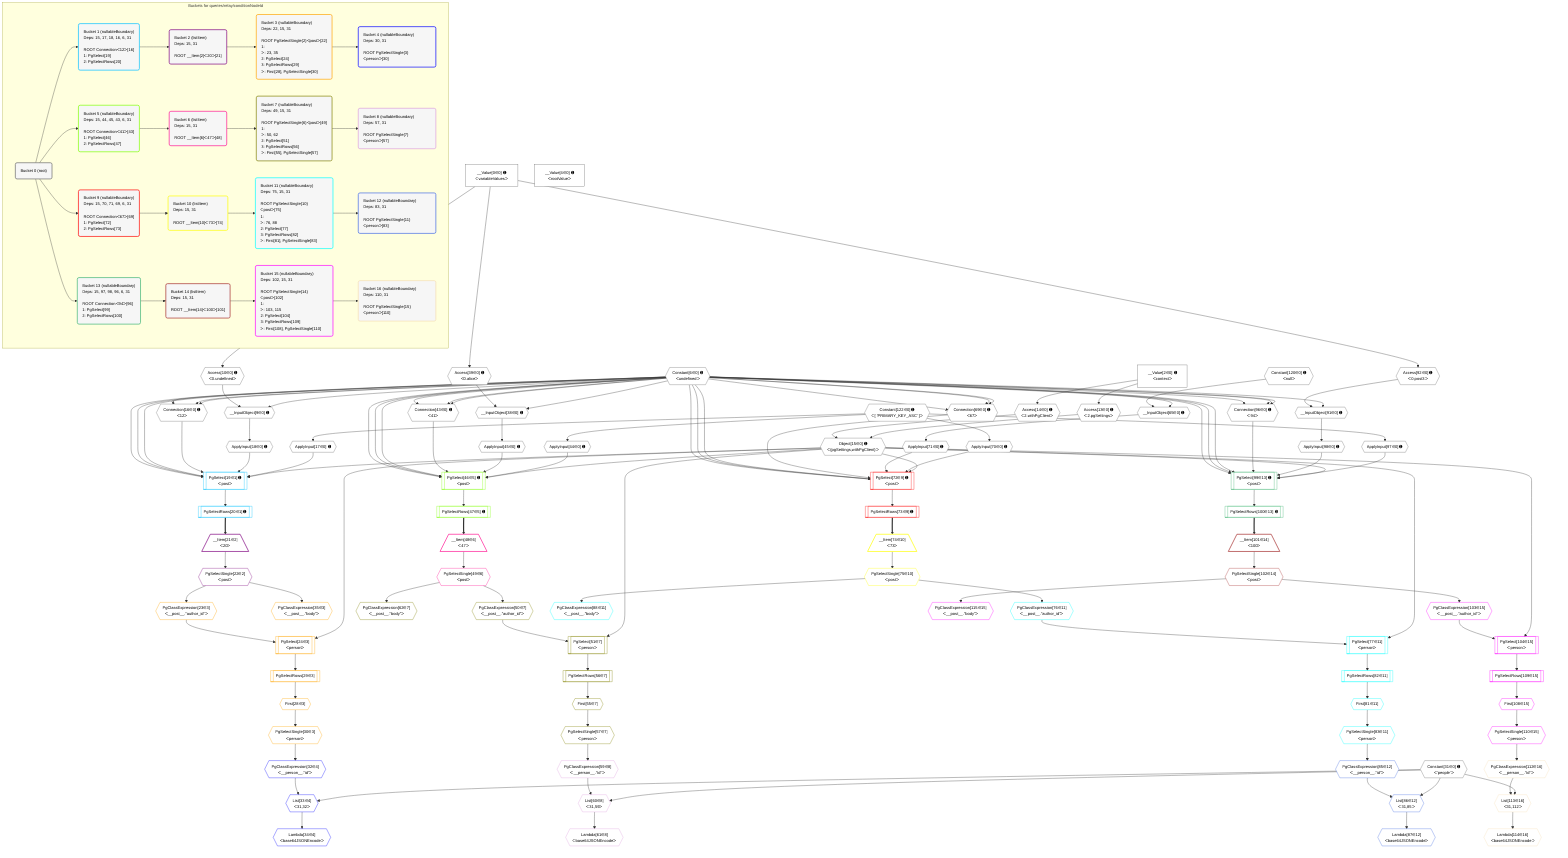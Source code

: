%%{init: {'themeVariables': { 'fontSize': '12px'}}}%%
graph TD
    classDef path fill:#eee,stroke:#000,color:#000
    classDef plan fill:#fff,stroke-width:1px,color:#000
    classDef itemplan fill:#fff,stroke-width:2px,color:#000
    classDef unbatchedplan fill:#dff,stroke-width:1px,color:#000
    classDef sideeffectplan fill:#fcc,stroke-width:2px,color:#000
    classDef bucket fill:#f6f6f6,color:#000,stroke-width:2px,text-align:left


    %% plan dependencies
    Connection16{{"Connection[16∈0] ➊<br />ᐸ12ᐳ"}}:::plan
    Constant6{{"Constant[6∈0] ➊<br />ᐸundefinedᐳ"}}:::plan
    Constant6 & Constant6 & Constant6 --> Connection16
    Connection43{{"Connection[43∈0] ➊<br />ᐸ41ᐳ"}}:::plan
    Constant6 & Constant6 & Constant6 --> Connection43
    Connection69{{"Connection[69∈0] ➊<br />ᐸ67ᐳ"}}:::plan
    Constant6 & Constant6 & Constant6 --> Connection69
    Connection96{{"Connection[96∈0] ➊<br />ᐸ94ᐳ"}}:::plan
    Constant6 & Constant6 & Constant6 --> Connection96
    __InputObject9{{"__InputObject[9∈0] ➊"}}:::plan
    Access10{{"Access[10∈0] ➊<br />ᐸ0.undefinedᐳ"}}:::plan
    Constant6 & Access10 --> __InputObject9
    Object15{{"Object[15∈0] ➊<br />ᐸ{pgSettings,withPgClient}ᐳ"}}:::plan
    Access13{{"Access[13∈0] ➊<br />ᐸ2.pgSettingsᐳ"}}:::plan
    Access14{{"Access[14∈0] ➊<br />ᐸ2.withPgClientᐳ"}}:::plan
    Access13 & Access14 --> Object15
    __InputObject38{{"__InputObject[38∈0] ➊"}}:::plan
    Access39{{"Access[39∈0] ➊<br />ᐸ0.aliceᐳ"}}:::plan
    Constant6 & Access39 --> __InputObject38
    __InputObject65{{"__InputObject[65∈0] ➊"}}:::plan
    Constant120{{"Constant[120∈0] ➊<br />ᐸnullᐳ"}}:::plan
    Constant6 & Constant120 --> __InputObject65
    __InputObject91{{"__InputObject[91∈0] ➊"}}:::plan
    Access92{{"Access[92∈0] ➊<br />ᐸ0.post3ᐳ"}}:::plan
    Constant6 & Access92 --> __InputObject91
    __Value0["__Value[0∈0] ➊<br />ᐸvariableValuesᐳ"]:::plan
    __Value0 --> Access10
    __Value2["__Value[2∈0] ➊<br />ᐸcontextᐳ"]:::plan
    __Value2 --> Access13
    __Value2 --> Access14
    ApplyInput17{{"ApplyInput[17∈0] ➊"}}:::plan
    Constant122{{"Constant[122∈0] ➊<br />ᐸ[ 'PRIMARY_KEY_ASC' ]ᐳ"}}:::plan
    Constant122 --> ApplyInput17
    ApplyInput18{{"ApplyInput[18∈0] ➊"}}:::plan
    __InputObject9 --> ApplyInput18
    __Value0 --> Access39
    ApplyInput44{{"ApplyInput[44∈0] ➊"}}:::plan
    Constant122 --> ApplyInput44
    ApplyInput45{{"ApplyInput[45∈0] ➊"}}:::plan
    __InputObject38 --> ApplyInput45
    ApplyInput70{{"ApplyInput[70∈0] ➊"}}:::plan
    Constant122 --> ApplyInput70
    ApplyInput71{{"ApplyInput[71∈0] ➊"}}:::plan
    __InputObject65 --> ApplyInput71
    __Value0 --> Access92
    ApplyInput97{{"ApplyInput[97∈0] ➊"}}:::plan
    Constant122 --> ApplyInput97
    ApplyInput98{{"ApplyInput[98∈0] ➊"}}:::plan
    __InputObject91 --> ApplyInput98
    __Value4["__Value[4∈0] ➊<br />ᐸrootValueᐳ"]:::plan
    Constant31{{"Constant[31∈0] ➊<br />ᐸ'people'ᐳ"}}:::plan
    PgSelect19[["PgSelect[19∈1] ➊<br />ᐸpostᐳ"]]:::plan
    Object15 & ApplyInput17 & ApplyInput18 & Connection16 & Constant6 & Constant6 & Constant6 --> PgSelect19
    PgSelectRows20[["PgSelectRows[20∈1] ➊"]]:::plan
    PgSelect19 --> PgSelectRows20
    __Item21[/"__Item[21∈2]<br />ᐸ20ᐳ"\]:::itemplan
    PgSelectRows20 ==> __Item21
    PgSelectSingle22{{"PgSelectSingle[22∈2]<br />ᐸpostᐳ"}}:::plan
    __Item21 --> PgSelectSingle22
    PgSelect24[["PgSelect[24∈3]<br />ᐸpersonᐳ"]]:::plan
    PgClassExpression23{{"PgClassExpression[23∈3]<br />ᐸ__post__.”author_id”ᐳ"}}:::plan
    Object15 & PgClassExpression23 --> PgSelect24
    PgSelectSingle22 --> PgClassExpression23
    First28{{"First[28∈3]"}}:::plan
    PgSelectRows29[["PgSelectRows[29∈3]"]]:::plan
    PgSelectRows29 --> First28
    PgSelect24 --> PgSelectRows29
    PgSelectSingle30{{"PgSelectSingle[30∈3]<br />ᐸpersonᐳ"}}:::plan
    First28 --> PgSelectSingle30
    PgClassExpression35{{"PgClassExpression[35∈3]<br />ᐸ__post__.”body”ᐳ"}}:::plan
    PgSelectSingle22 --> PgClassExpression35
    List33{{"List[33∈4]<br />ᐸ31,32ᐳ"}}:::plan
    PgClassExpression32{{"PgClassExpression[32∈4]<br />ᐸ__person__.”id”ᐳ"}}:::plan
    Constant31 & PgClassExpression32 --> List33
    PgSelectSingle30 --> PgClassExpression32
    Lambda34{{"Lambda[34∈4]<br />ᐸbase64JSONEncodeᐳ"}}:::plan
    List33 --> Lambda34
    PgSelect46[["PgSelect[46∈5] ➊<br />ᐸpostᐳ"]]:::plan
    Object15 & ApplyInput44 & ApplyInput45 & Connection43 & Constant6 & Constant6 & Constant6 --> PgSelect46
    PgSelectRows47[["PgSelectRows[47∈5] ➊"]]:::plan
    PgSelect46 --> PgSelectRows47
    __Item48[/"__Item[48∈6]<br />ᐸ47ᐳ"\]:::itemplan
    PgSelectRows47 ==> __Item48
    PgSelectSingle49{{"PgSelectSingle[49∈6]<br />ᐸpostᐳ"}}:::plan
    __Item48 --> PgSelectSingle49
    PgSelect51[["PgSelect[51∈7]<br />ᐸpersonᐳ"]]:::plan
    PgClassExpression50{{"PgClassExpression[50∈7]<br />ᐸ__post__.”author_id”ᐳ"}}:::plan
    Object15 & PgClassExpression50 --> PgSelect51
    PgSelectSingle49 --> PgClassExpression50
    First55{{"First[55∈7]"}}:::plan
    PgSelectRows56[["PgSelectRows[56∈7]"]]:::plan
    PgSelectRows56 --> First55
    PgSelect51 --> PgSelectRows56
    PgSelectSingle57{{"PgSelectSingle[57∈7]<br />ᐸpersonᐳ"}}:::plan
    First55 --> PgSelectSingle57
    PgClassExpression62{{"PgClassExpression[62∈7]<br />ᐸ__post__.”body”ᐳ"}}:::plan
    PgSelectSingle49 --> PgClassExpression62
    List60{{"List[60∈8]<br />ᐸ31,59ᐳ"}}:::plan
    PgClassExpression59{{"PgClassExpression[59∈8]<br />ᐸ__person__.”id”ᐳ"}}:::plan
    Constant31 & PgClassExpression59 --> List60
    PgSelectSingle57 --> PgClassExpression59
    Lambda61{{"Lambda[61∈8]<br />ᐸbase64JSONEncodeᐳ"}}:::plan
    List60 --> Lambda61
    PgSelect72[["PgSelect[72∈9] ➊<br />ᐸpostᐳ"]]:::plan
    Object15 & ApplyInput70 & ApplyInput71 & Connection69 & Constant6 & Constant6 & Constant6 --> PgSelect72
    PgSelectRows73[["PgSelectRows[73∈9] ➊"]]:::plan
    PgSelect72 --> PgSelectRows73
    __Item74[/"__Item[74∈10]<br />ᐸ73ᐳ"\]:::itemplan
    PgSelectRows73 ==> __Item74
    PgSelectSingle75{{"PgSelectSingle[75∈10]<br />ᐸpostᐳ"}}:::plan
    __Item74 --> PgSelectSingle75
    PgSelect77[["PgSelect[77∈11]<br />ᐸpersonᐳ"]]:::plan
    PgClassExpression76{{"PgClassExpression[76∈11]<br />ᐸ__post__.”author_id”ᐳ"}}:::plan
    Object15 & PgClassExpression76 --> PgSelect77
    PgSelectSingle75 --> PgClassExpression76
    First81{{"First[81∈11]"}}:::plan
    PgSelectRows82[["PgSelectRows[82∈11]"]]:::plan
    PgSelectRows82 --> First81
    PgSelect77 --> PgSelectRows82
    PgSelectSingle83{{"PgSelectSingle[83∈11]<br />ᐸpersonᐳ"}}:::plan
    First81 --> PgSelectSingle83
    PgClassExpression88{{"PgClassExpression[88∈11]<br />ᐸ__post__.”body”ᐳ"}}:::plan
    PgSelectSingle75 --> PgClassExpression88
    List86{{"List[86∈12]<br />ᐸ31,85ᐳ"}}:::plan
    PgClassExpression85{{"PgClassExpression[85∈12]<br />ᐸ__person__.”id”ᐳ"}}:::plan
    Constant31 & PgClassExpression85 --> List86
    PgSelectSingle83 --> PgClassExpression85
    Lambda87{{"Lambda[87∈12]<br />ᐸbase64JSONEncodeᐳ"}}:::plan
    List86 --> Lambda87
    PgSelect99[["PgSelect[99∈13] ➊<br />ᐸpostᐳ"]]:::plan
    Object15 & ApplyInput97 & ApplyInput98 & Connection96 & Constant6 & Constant6 & Constant6 --> PgSelect99
    PgSelectRows100[["PgSelectRows[100∈13] ➊"]]:::plan
    PgSelect99 --> PgSelectRows100
    __Item101[/"__Item[101∈14]<br />ᐸ100ᐳ"\]:::itemplan
    PgSelectRows100 ==> __Item101
    PgSelectSingle102{{"PgSelectSingle[102∈14]<br />ᐸpostᐳ"}}:::plan
    __Item101 --> PgSelectSingle102
    PgSelect104[["PgSelect[104∈15]<br />ᐸpersonᐳ"]]:::plan
    PgClassExpression103{{"PgClassExpression[103∈15]<br />ᐸ__post__.”author_id”ᐳ"}}:::plan
    Object15 & PgClassExpression103 --> PgSelect104
    PgSelectSingle102 --> PgClassExpression103
    First108{{"First[108∈15]"}}:::plan
    PgSelectRows109[["PgSelectRows[109∈15]"]]:::plan
    PgSelectRows109 --> First108
    PgSelect104 --> PgSelectRows109
    PgSelectSingle110{{"PgSelectSingle[110∈15]<br />ᐸpersonᐳ"}}:::plan
    First108 --> PgSelectSingle110
    PgClassExpression115{{"PgClassExpression[115∈15]<br />ᐸ__post__.”body”ᐳ"}}:::plan
    PgSelectSingle102 --> PgClassExpression115
    List113{{"List[113∈16]<br />ᐸ31,112ᐳ"}}:::plan
    PgClassExpression112{{"PgClassExpression[112∈16]<br />ᐸ__person__.”id”ᐳ"}}:::plan
    Constant31 & PgClassExpression112 --> List113
    PgSelectSingle110 --> PgClassExpression112
    Lambda114{{"Lambda[114∈16]<br />ᐸbase64JSONEncodeᐳ"}}:::plan
    List113 --> Lambda114

    %% define steps

    subgraph "Buckets for queries/relay/conditionNodeId"
    Bucket0("Bucket 0 (root)"):::bucket
    classDef bucket0 stroke:#696969
    class Bucket0,__Value0,__Value2,__Value4,Constant6,__InputObject9,Access10,Access13,Access14,Object15,Connection16,ApplyInput17,ApplyInput18,Constant31,__InputObject38,Access39,Connection43,ApplyInput44,ApplyInput45,__InputObject65,Connection69,ApplyInput70,ApplyInput71,__InputObject91,Access92,Connection96,ApplyInput97,ApplyInput98,Constant120,Constant122 bucket0
    Bucket1("Bucket 1 (nullableBoundary)<br />Deps: 15, 17, 18, 16, 6, 31<br /><br />ROOT Connectionᐸ12ᐳ[16]<br />1: PgSelect[19]<br />2: PgSelectRows[20]"):::bucket
    classDef bucket1 stroke:#00bfff
    class Bucket1,PgSelect19,PgSelectRows20 bucket1
    Bucket2("Bucket 2 (listItem)<br />Deps: 15, 31<br /><br />ROOT __Item{2}ᐸ20ᐳ[21]"):::bucket
    classDef bucket2 stroke:#7f007f
    class Bucket2,__Item21,PgSelectSingle22 bucket2
    Bucket3("Bucket 3 (nullableBoundary)<br />Deps: 22, 15, 31<br /><br />ROOT PgSelectSingle{2}ᐸpostᐳ[22]<br />1: <br />ᐳ: 23, 35<br />2: PgSelect[24]<br />3: PgSelectRows[29]<br />ᐳ: First[28], PgSelectSingle[30]"):::bucket
    classDef bucket3 stroke:#ffa500
    class Bucket3,PgClassExpression23,PgSelect24,First28,PgSelectRows29,PgSelectSingle30,PgClassExpression35 bucket3
    Bucket4("Bucket 4 (nullableBoundary)<br />Deps: 30, 31<br /><br />ROOT PgSelectSingle{3}ᐸpersonᐳ[30]"):::bucket
    classDef bucket4 stroke:#0000ff
    class Bucket4,PgClassExpression32,List33,Lambda34 bucket4
    Bucket5("Bucket 5 (nullableBoundary)<br />Deps: 15, 44, 45, 43, 6, 31<br /><br />ROOT Connectionᐸ41ᐳ[43]<br />1: PgSelect[46]<br />2: PgSelectRows[47]"):::bucket
    classDef bucket5 stroke:#7fff00
    class Bucket5,PgSelect46,PgSelectRows47 bucket5
    Bucket6("Bucket 6 (listItem)<br />Deps: 15, 31<br /><br />ROOT __Item{6}ᐸ47ᐳ[48]"):::bucket
    classDef bucket6 stroke:#ff1493
    class Bucket6,__Item48,PgSelectSingle49 bucket6
    Bucket7("Bucket 7 (nullableBoundary)<br />Deps: 49, 15, 31<br /><br />ROOT PgSelectSingle{6}ᐸpostᐳ[49]<br />1: <br />ᐳ: 50, 62<br />2: PgSelect[51]<br />3: PgSelectRows[56]<br />ᐳ: First[55], PgSelectSingle[57]"):::bucket
    classDef bucket7 stroke:#808000
    class Bucket7,PgClassExpression50,PgSelect51,First55,PgSelectRows56,PgSelectSingle57,PgClassExpression62 bucket7
    Bucket8("Bucket 8 (nullableBoundary)<br />Deps: 57, 31<br /><br />ROOT PgSelectSingle{7}ᐸpersonᐳ[57]"):::bucket
    classDef bucket8 stroke:#dda0dd
    class Bucket8,PgClassExpression59,List60,Lambda61 bucket8
    Bucket9("Bucket 9 (nullableBoundary)<br />Deps: 15, 70, 71, 69, 6, 31<br /><br />ROOT Connectionᐸ67ᐳ[69]<br />1: PgSelect[72]<br />2: PgSelectRows[73]"):::bucket
    classDef bucket9 stroke:#ff0000
    class Bucket9,PgSelect72,PgSelectRows73 bucket9
    Bucket10("Bucket 10 (listItem)<br />Deps: 15, 31<br /><br />ROOT __Item{10}ᐸ73ᐳ[74]"):::bucket
    classDef bucket10 stroke:#ffff00
    class Bucket10,__Item74,PgSelectSingle75 bucket10
    Bucket11("Bucket 11 (nullableBoundary)<br />Deps: 75, 15, 31<br /><br />ROOT PgSelectSingle{10}ᐸpostᐳ[75]<br />1: <br />ᐳ: 76, 88<br />2: PgSelect[77]<br />3: PgSelectRows[82]<br />ᐳ: First[81], PgSelectSingle[83]"):::bucket
    classDef bucket11 stroke:#00ffff
    class Bucket11,PgClassExpression76,PgSelect77,First81,PgSelectRows82,PgSelectSingle83,PgClassExpression88 bucket11
    Bucket12("Bucket 12 (nullableBoundary)<br />Deps: 83, 31<br /><br />ROOT PgSelectSingle{11}ᐸpersonᐳ[83]"):::bucket
    classDef bucket12 stroke:#4169e1
    class Bucket12,PgClassExpression85,List86,Lambda87 bucket12
    Bucket13("Bucket 13 (nullableBoundary)<br />Deps: 15, 97, 98, 96, 6, 31<br /><br />ROOT Connectionᐸ94ᐳ[96]<br />1: PgSelect[99]<br />2: PgSelectRows[100]"):::bucket
    classDef bucket13 stroke:#3cb371
    class Bucket13,PgSelect99,PgSelectRows100 bucket13
    Bucket14("Bucket 14 (listItem)<br />Deps: 15, 31<br /><br />ROOT __Item{14}ᐸ100ᐳ[101]"):::bucket
    classDef bucket14 stroke:#a52a2a
    class Bucket14,__Item101,PgSelectSingle102 bucket14
    Bucket15("Bucket 15 (nullableBoundary)<br />Deps: 102, 15, 31<br /><br />ROOT PgSelectSingle{14}ᐸpostᐳ[102]<br />1: <br />ᐳ: 103, 115<br />2: PgSelect[104]<br />3: PgSelectRows[109]<br />ᐳ: First[108], PgSelectSingle[110]"):::bucket
    classDef bucket15 stroke:#ff00ff
    class Bucket15,PgClassExpression103,PgSelect104,First108,PgSelectRows109,PgSelectSingle110,PgClassExpression115 bucket15
    Bucket16("Bucket 16 (nullableBoundary)<br />Deps: 110, 31<br /><br />ROOT PgSelectSingle{15}ᐸpersonᐳ[110]"):::bucket
    classDef bucket16 stroke:#f5deb3
    class Bucket16,PgClassExpression112,List113,Lambda114 bucket16
    Bucket0 --> Bucket1 & Bucket5 & Bucket9 & Bucket13
    Bucket1 --> Bucket2
    Bucket2 --> Bucket3
    Bucket3 --> Bucket4
    Bucket5 --> Bucket6
    Bucket6 --> Bucket7
    Bucket7 --> Bucket8
    Bucket9 --> Bucket10
    Bucket10 --> Bucket11
    Bucket11 --> Bucket12
    Bucket13 --> Bucket14
    Bucket14 --> Bucket15
    Bucket15 --> Bucket16
    end